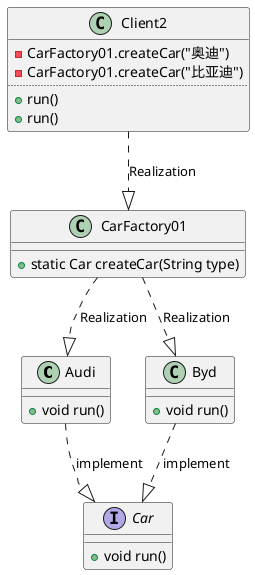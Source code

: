 @startuml

class Audi{
    +void run()
}
class Byd{
    +void run()
}
interface Car{
    +void run()
}
Audi .down.|> Car : implement
Byd .down.|> Car : implement

class CarFactory01{
    +static Car createCar(String type)
}
class Client2{
    -CarFactory01.createCar("奥迪")
    -CarFactory01.createCar("比亚迪")
    ..
    +run()
    +run()
}

CarFactory01 .down.|> Byd : Realization
CarFactory01 .down.|> Audi : Realization
Client2 .down.|> CarFactory01 : Realization

@enduml